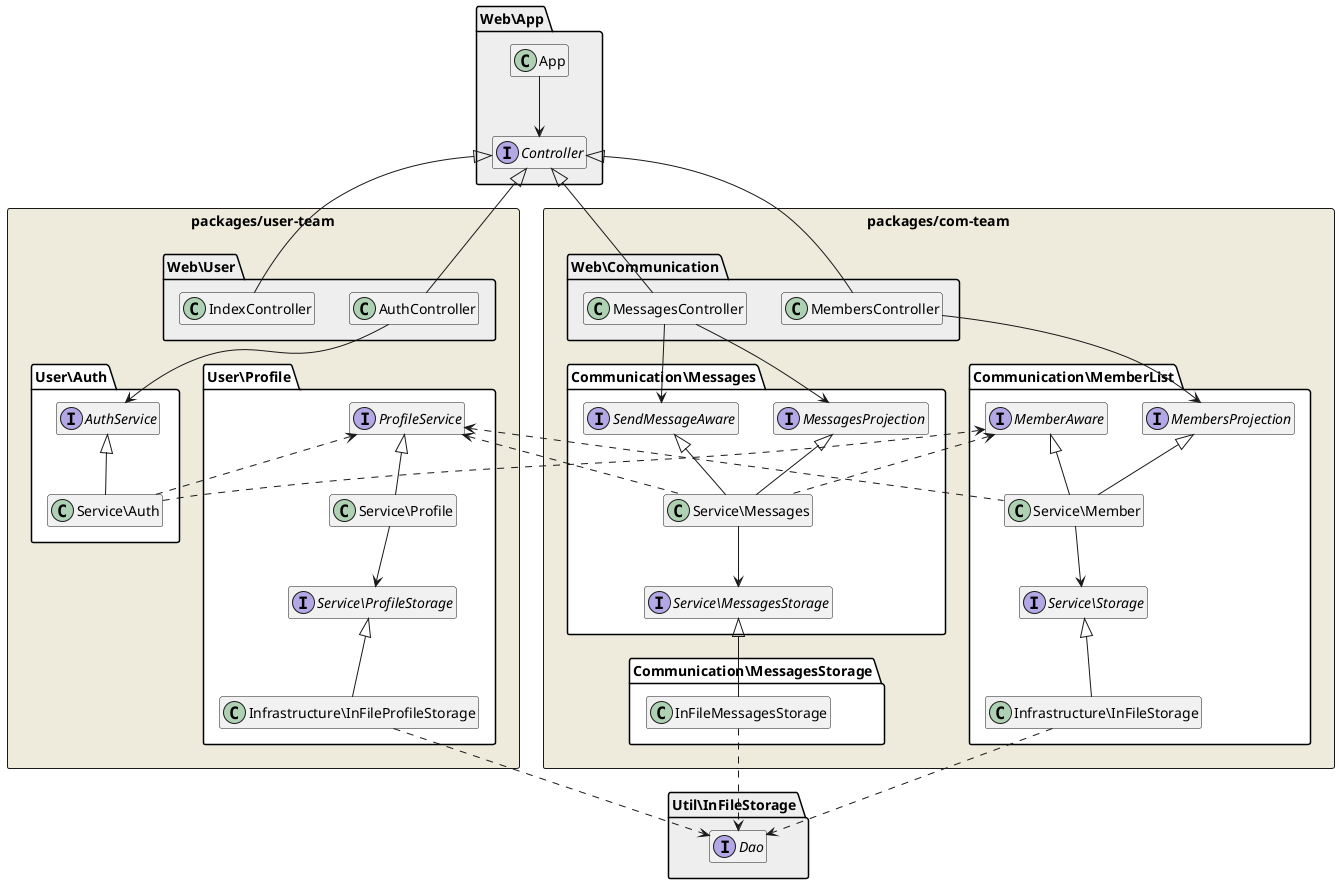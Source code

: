 @startuml
hide fields
hide methods

skinparam package {
    backgroundColor white
}

package packages/user-team <<Rectangle>> #EEEBDC {
    package User\Auth {
        interface AuthService
        AuthService <|-- Service\Auth
    }

    package User\Profile {
        interface ProfileService
        ProfileService <|-- Service\Profile
        interface Service\ProfileStorage
        Service\Profile --> Service\ProfileStorage
        Service\ProfileStorage <|-- Infrastructure\InFileProfileStorage
    }

    package Web\User #EEEEEE {
        AuthController --> AuthService
        class IndexController
    }
}

package packages/com-team <<Rectangle>> #EEEBDC {
    package Communication\Messages {
        interface MessagesProjection
        interface SendMessageAware
        MessagesProjection <|-- Service\Messages
        SendMessageAware <|-- Service\Messages
        interface Service\MessagesStorage
        Service\Messages --> Service\MessagesStorage
    }

    package Communication\MessagesStorage {
        Service\MessagesStorage <|-- InFileMessagesStorage
    }

    package Communication\MemberList {
        interface MemberAware
        interface MembersProjection
        MemberAware <|-- Service\Member
        MembersProjection <|-- Service\Member
        interface Service\Storage
        Service\Member --> Service\Storage
        Service\Storage <|-- Infrastructure\InFileStorage
    }

    package Web\Communication #EEEEEE {
        MessagesController --> SendMessageAware
        MessagesController --> MessagesProjection
        MembersController --> MembersProjection
    }
}

package Web\App #EEEEEE {
    App --> Controller
    interface Controller
    Controller <|-- AuthController
    Controller <|-- IndexController
    Controller <|-- MembersController
    Controller <|-- MessagesController
}

MemberAware <.. Service\Messages
ProfileService <.. Service\Messages

ProfileService <.. Service\Member

ProfileService <.. Service\Auth
MemberAware <.. Service\Auth

package Util\InFileStorage #EEEEEE {
    interface Dao
}

Infrastructure\InFileStorage ..> Dao
Infrastructure\InFileProfileStorage ..> Dao
InFileMessagesStorage ..> Dao

@enduml
